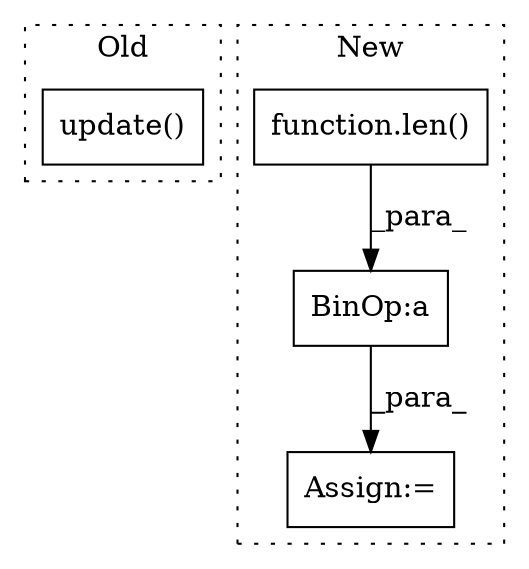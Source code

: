 digraph G {
subgraph cluster0 {
1 [label="update()" a="75" s="27826,27856" l="14,1" shape="box"];
label = "Old";
style="dotted";
}
subgraph cluster1 {
2 [label="function.len()" a="75" s="28565,28579" l="4,1" shape="box"];
3 [label="Assign:=" a="68" s="28553" l="3" shape="box"];
4 [label="BinOp:a" a="82" s="28580" l="3" shape="box"];
label = "New";
style="dotted";
}
2 -> 4 [label="_para_"];
4 -> 3 [label="_para_"];
}
